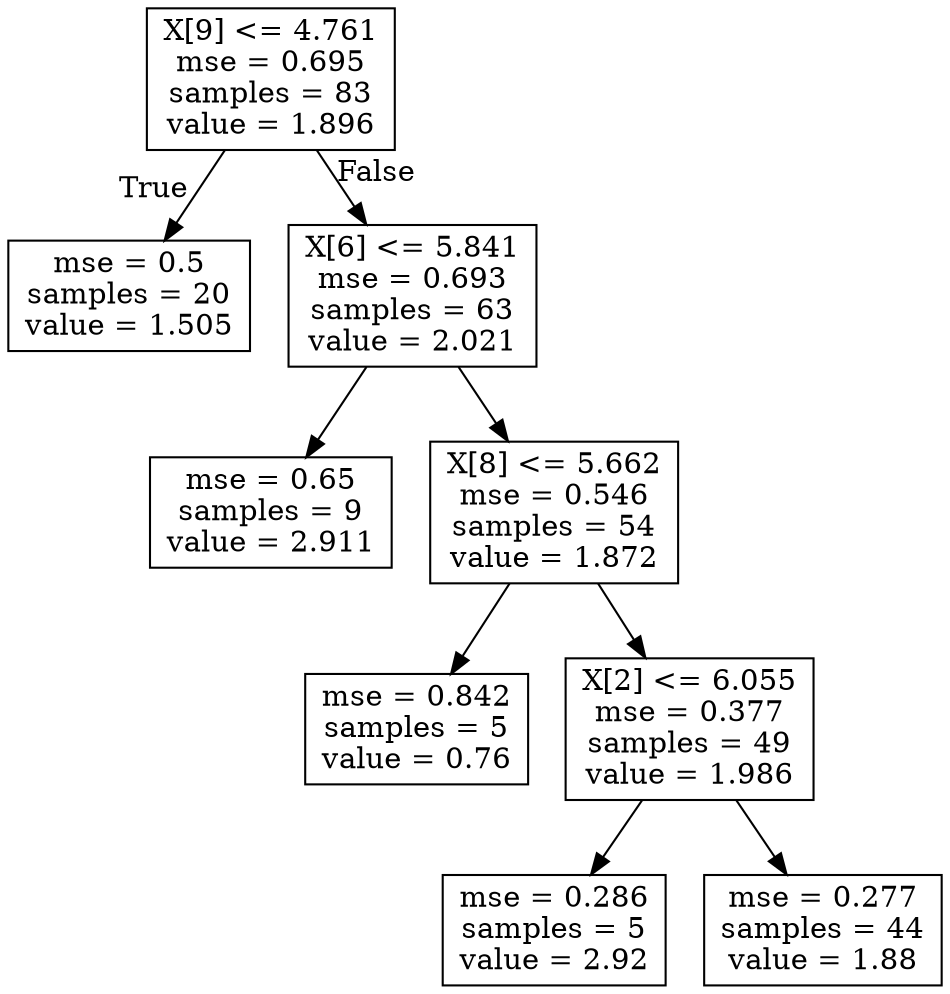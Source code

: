 digraph Tree {
node [shape=box] ;
0 [label="X[9] <= 4.761\nmse = 0.695\nsamples = 83\nvalue = 1.896"] ;
1 [label="mse = 0.5\nsamples = 20\nvalue = 1.505"] ;
0 -> 1 [labeldistance=2.5, labelangle=45, headlabel="True"] ;
2 [label="X[6] <= 5.841\nmse = 0.693\nsamples = 63\nvalue = 2.021"] ;
0 -> 2 [labeldistance=2.5, labelangle=-45, headlabel="False"] ;
3 [label="mse = 0.65\nsamples = 9\nvalue = 2.911"] ;
2 -> 3 ;
4 [label="X[8] <= 5.662\nmse = 0.546\nsamples = 54\nvalue = 1.872"] ;
2 -> 4 ;
5 [label="mse = 0.842\nsamples = 5\nvalue = 0.76"] ;
4 -> 5 ;
6 [label="X[2] <= 6.055\nmse = 0.377\nsamples = 49\nvalue = 1.986"] ;
4 -> 6 ;
7 [label="mse = 0.286\nsamples = 5\nvalue = 2.92"] ;
6 -> 7 ;
8 [label="mse = 0.277\nsamples = 44\nvalue = 1.88"] ;
6 -> 8 ;
}